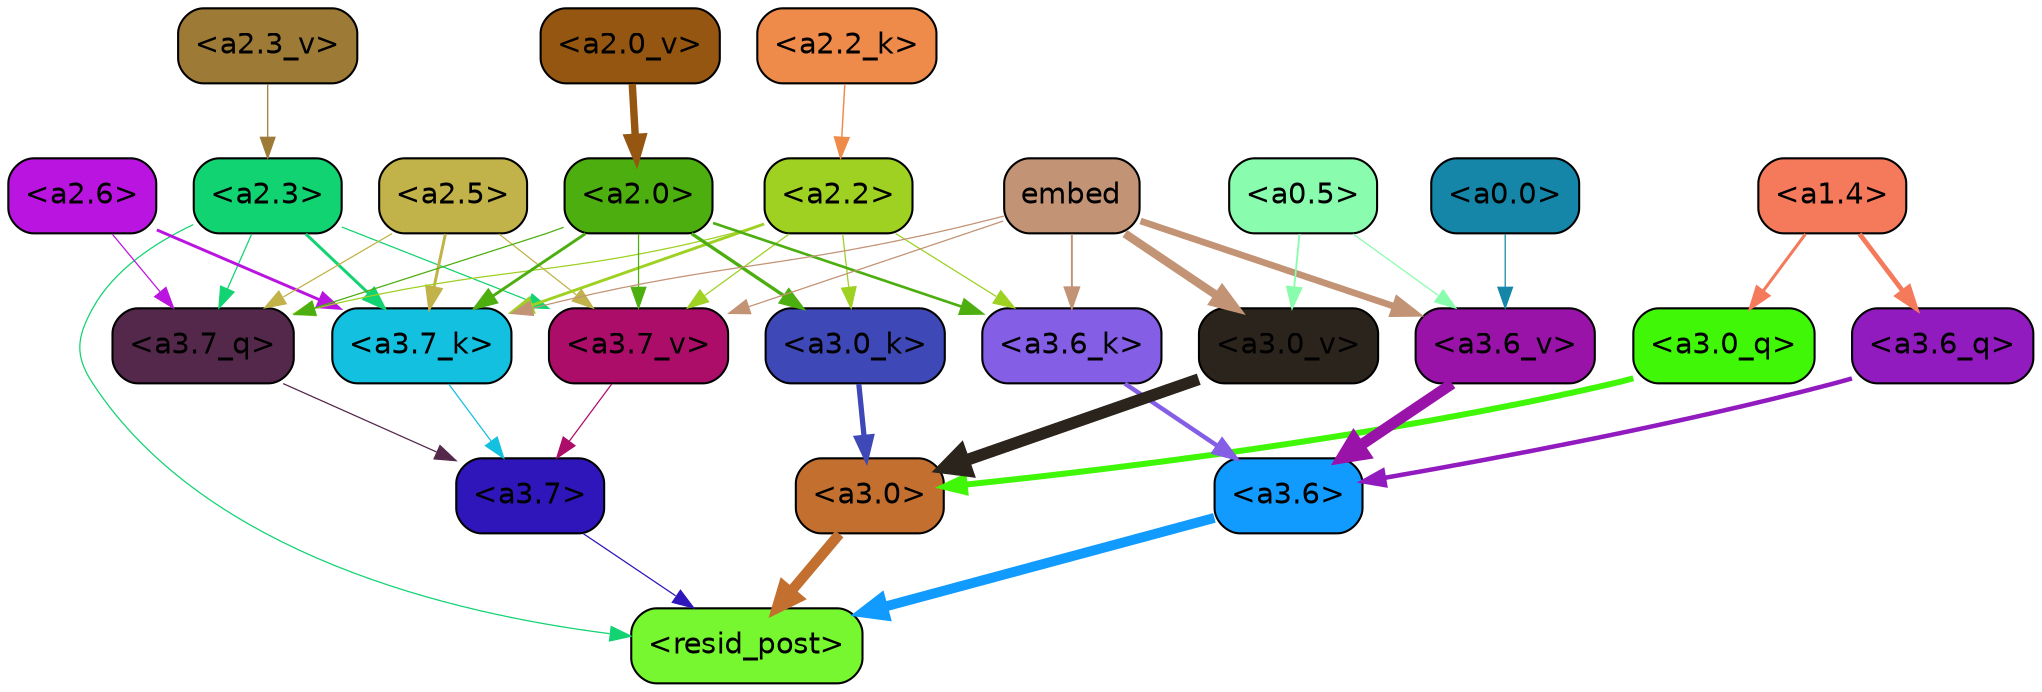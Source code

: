 strict digraph "" {
	graph [bgcolor=transparent,
		layout=dot,
		overlap=false,
		splines=true
	];
	"<a3.7>"	[color=black,
		fillcolor="#2e16ba",
		fontname=Helvetica,
		shape=box,
		style="filled, rounded"];
	"<resid_post>"	[color=black,
		fillcolor="#76f730",
		fontname=Helvetica,
		shape=box,
		style="filled, rounded"];
	"<a3.7>" -> "<resid_post>"	[color="#2e16ba",
		penwidth=0.6];
	"<a3.6>"	[color=black,
		fillcolor="#119bff",
		fontname=Helvetica,
		shape=box,
		style="filled, rounded"];
	"<a3.6>" -> "<resid_post>"	[color="#119bff",
		penwidth=4.749041676521301];
	"<a3.0>"	[color=black,
		fillcolor="#c26f2f",
		fontname=Helvetica,
		shape=box,
		style="filled, rounded"];
	"<a3.0>" -> "<resid_post>"	[color="#c26f2f",
		penwidth=5.004215121269226];
	"<a2.3>"	[color=black,
		fillcolor="#12d372",
		fontname=Helvetica,
		shape=box,
		style="filled, rounded"];
	"<a2.3>" -> "<resid_post>"	[color="#12d372",
		penwidth=0.6];
	"<a3.7_q>"	[color=black,
		fillcolor="#53284a",
		fontname=Helvetica,
		shape=box,
		style="filled, rounded"];
	"<a2.3>" -> "<a3.7_q>"	[color="#12d372",
		penwidth=0.6];
	"<a3.7_k>"	[color=black,
		fillcolor="#13c0df",
		fontname=Helvetica,
		shape=box,
		style="filled, rounded"];
	"<a2.3>" -> "<a3.7_k>"	[color="#12d372",
		penwidth=1.4391854107379913];
	"<a3.7_v>"	[color=black,
		fillcolor="#ac0d69",
		fontname=Helvetica,
		shape=box,
		style="filled, rounded"];
	"<a2.3>" -> "<a3.7_v>"	[color="#12d372",
		penwidth=0.6];
	"<a3.7_q>" -> "<a3.7>"	[color="#53284a",
		penwidth=0.6];
	"<a3.6_q>"	[color=black,
		fillcolor="#911bbe",
		fontname=Helvetica,
		shape=box,
		style="filled, rounded"];
	"<a3.6_q>" -> "<a3.6>"	[color="#911bbe",
		penwidth=2.160832464694977];
	"<a3.0_q>"	[color=black,
		fillcolor="#40f708",
		fontname=Helvetica,
		shape=box,
		style="filled, rounded"];
	"<a3.0_q>" -> "<a3.0>"	[color="#40f708",
		penwidth=2.870753765106201];
	"<a3.7_k>" -> "<a3.7>"	[color="#13c0df",
		penwidth=0.6];
	"<a3.6_k>"	[color=black,
		fillcolor="#845ee5",
		fontname=Helvetica,
		shape=box,
		style="filled, rounded"];
	"<a3.6_k>" -> "<a3.6>"	[color="#845ee5",
		penwidth=2.13908451795578];
	"<a3.0_k>"	[color=black,
		fillcolor="#3e48b6",
		fontname=Helvetica,
		shape=box,
		style="filled, rounded"];
	"<a3.0_k>" -> "<a3.0>"	[color="#3e48b6",
		penwidth=2.520303964614868];
	"<a3.7_v>" -> "<a3.7>"	[color="#ac0d69",
		penwidth=0.6];
	"<a3.6_v>"	[color=black,
		fillcolor="#9913a9",
		fontname=Helvetica,
		shape=box,
		style="filled, rounded"];
	"<a3.6_v>" -> "<a3.6>"	[color="#9913a9",
		penwidth=5.297133803367615];
	"<a3.0_v>"	[color=black,
		fillcolor="#2b241c",
		fontname=Helvetica,
		shape=box,
		style="filled, rounded"];
	"<a3.0_v>" -> "<a3.0>"	[color="#2b241c",
		penwidth=5.680712580680847];
	"<a2.6>"	[color=black,
		fillcolor="#ba14e0",
		fontname=Helvetica,
		shape=box,
		style="filled, rounded"];
	"<a2.6>" -> "<a3.7_q>"	[color="#ba14e0",
		penwidth=0.6];
	"<a2.6>" -> "<a3.7_k>"	[color="#ba14e0",
		penwidth=1.4180794060230255];
	"<a2.5>"	[color=black,
		fillcolor="#c1b249",
		fontname=Helvetica,
		shape=box,
		style="filled, rounded"];
	"<a2.5>" -> "<a3.7_q>"	[color="#c1b249",
		penwidth=0.6];
	"<a2.5>" -> "<a3.7_k>"	[color="#c1b249",
		penwidth=1.4281435310840607];
	"<a2.5>" -> "<a3.7_v>"	[color="#c1b249",
		penwidth=0.6];
	"<a2.2>"	[color=black,
		fillcolor="#9ed122",
		fontname=Helvetica,
		shape=box,
		style="filled, rounded"];
	"<a2.2>" -> "<a3.7_q>"	[color="#9ed122",
		penwidth=0.6];
	"<a2.2>" -> "<a3.7_k>"	[color="#9ed122",
		penwidth=1.3982512056827545];
	"<a2.2>" -> "<a3.6_k>"	[color="#9ed122",
		penwidth=0.6];
	"<a2.2>" -> "<a3.0_k>"	[color="#9ed122",
		penwidth=0.6];
	"<a2.2>" -> "<a3.7_v>"	[color="#9ed122",
		penwidth=0.6];
	"<a2.0>"	[color=black,
		fillcolor="#4dae10",
		fontname=Helvetica,
		shape=box,
		style="filled, rounded"];
	"<a2.0>" -> "<a3.7_q>"	[color="#4dae10",
		penwidth=0.6];
	"<a2.0>" -> "<a3.7_k>"	[color="#4dae10",
		penwidth=1.404832512140274];
	"<a2.0>" -> "<a3.6_k>"	[color="#4dae10",
		penwidth=1.2708758115768433];
	"<a2.0>" -> "<a3.0_k>"	[color="#4dae10",
		penwidth=1.6207245588302612];
	"<a2.0>" -> "<a3.7_v>"	[color="#4dae10",
		penwidth=0.6];
	"<a1.4>"	[color=black,
		fillcolor="#f57a5c",
		fontname=Helvetica,
		shape=box,
		style="filled, rounded"];
	"<a1.4>" -> "<a3.6_q>"	[color="#f57a5c",
		penwidth=2.289449453353882];
	"<a1.4>" -> "<a3.0_q>"	[color="#f57a5c",
		penwidth=1.4600623846054077];
	embed	[color=black,
		fillcolor="#c29375",
		fontname=Helvetica,
		shape=box,
		style="filled, rounded"];
	embed -> "<a3.7_k>"	[color="#c29375",
		penwidth=0.6];
	embed -> "<a3.6_k>"	[color="#c29375",
		penwidth=0.9291638135910034];
	embed -> "<a3.7_v>"	[color="#c29375",
		penwidth=0.6];
	embed -> "<a3.6_v>"	[color="#c29375",
		penwidth=3.1808209121227264];
	embed -> "<a3.0_v>"	[color="#c29375",
		penwidth=4.036660343408585];
	"<a0.5>"	[color=black,
		fillcolor="#89fdad",
		fontname=Helvetica,
		shape=box,
		style="filled, rounded"];
	"<a0.5>" -> "<a3.6_v>"	[color="#89fdad",
		penwidth=0.6];
	"<a0.5>" -> "<a3.0_v>"	[color="#89fdad",
		penwidth=0.8798569142818451];
	"<a0.0>"	[color=black,
		fillcolor="#1585a8",
		fontname=Helvetica,
		shape=box,
		style="filled, rounded"];
	"<a0.0>" -> "<a3.6_v>"	[color="#1585a8",
		penwidth=0.6];
	"<a2.2_k>"	[color=black,
		fillcolor="#ef8b4a",
		fontname=Helvetica,
		shape=box,
		style="filled, rounded"];
	"<a2.2_k>" -> "<a2.2>"	[color="#ef8b4a",
		penwidth=0.7060726433992386];
	"<a2.3_v>"	[color=black,
		fillcolor="#9d7a36",
		fontname=Helvetica,
		shape=box,
		style="filled, rounded"];
	"<a2.3_v>" -> "<a2.3>"	[color="#9d7a36",
		penwidth=0.6];
	"<a2.0_v>"	[color=black,
		fillcolor="#955612",
		fontname=Helvetica,
		shape=box,
		style="filled, rounded"];
	"<a2.0_v>" -> "<a2.0>"	[color="#955612",
		penwidth=3.56003999710083];
}
